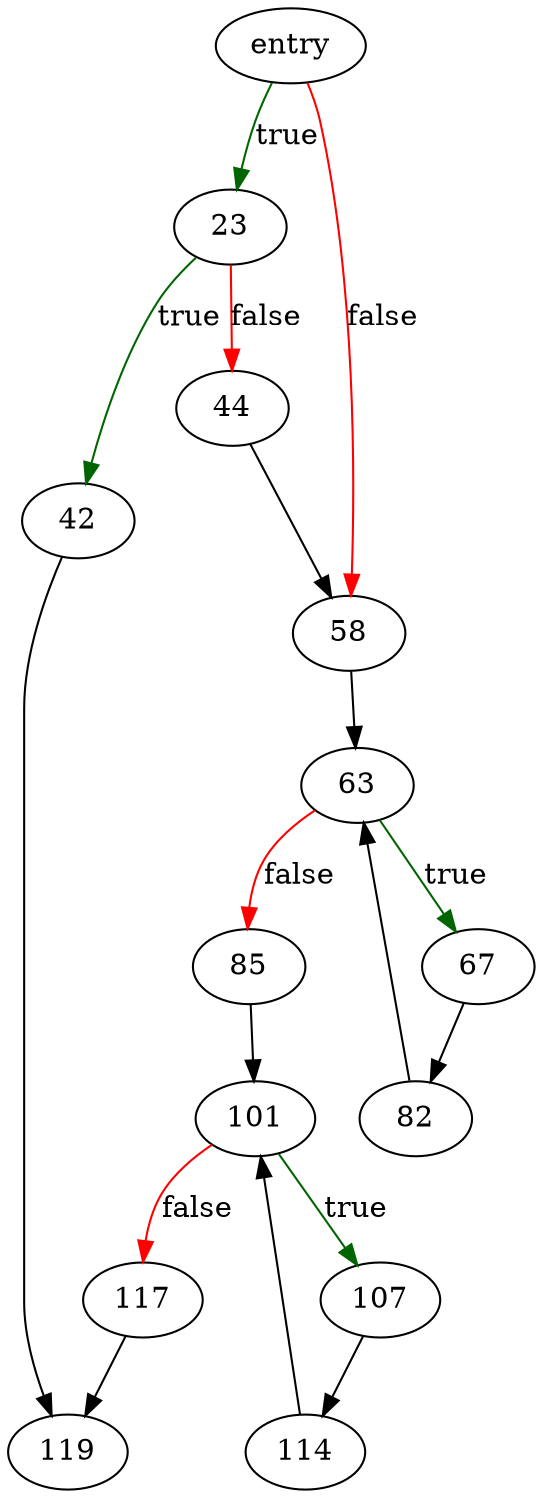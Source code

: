digraph "sqlite3SrcListEnlarge" {
	// Node definitions.
	4 [label=entry];
	23;
	42;
	44;
	58;
	63;
	67;
	82;
	85;
	101;
	107;
	114;
	117;
	119;

	// Edge definitions.
	4 -> 23 [
		color=darkgreen
		label=true
	];
	4 -> 58 [
		color=red
		label=false
	];
	23 -> 42 [
		color=darkgreen
		label=true
	];
	23 -> 44 [
		color=red
		label=false
	];
	42 -> 119;
	44 -> 58;
	58 -> 63;
	63 -> 67 [
		color=darkgreen
		label=true
	];
	63 -> 85 [
		color=red
		label=false
	];
	67 -> 82;
	82 -> 63;
	85 -> 101;
	101 -> 107 [
		color=darkgreen
		label=true
	];
	101 -> 117 [
		color=red
		label=false
	];
	107 -> 114;
	114 -> 101;
	117 -> 119;
}